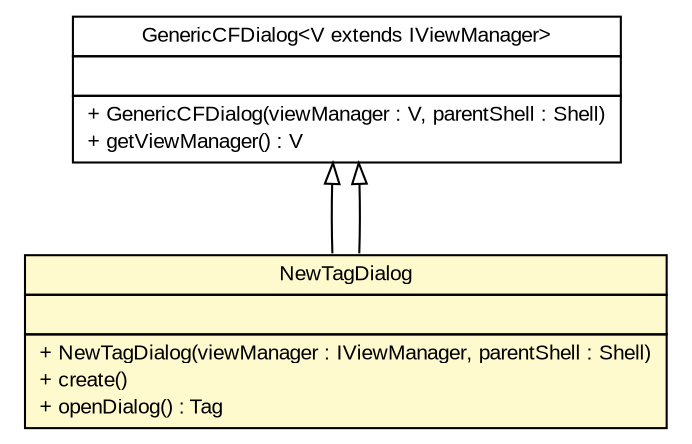 #!/usr/local/bin/dot
#
# Class diagram 
# Generated by UMLGraph version R5_6-24-gf6e263 (http://www.umlgraph.org/)
#

digraph G {
	edge [fontname="arial",fontsize=10,labelfontname="arial",labelfontsize=10];
	node [fontname="arial",fontsize=10,shape=plaintext];
	nodesep=0.25;
	ranksep=0.5;
	// gov.sandia.cf.parts.dialogs.GenericCFDialog<V extends gov.sandia.cf.parts.ui.IViewManager>
	c244620 [label=<<table title="gov.sandia.cf.parts.dialogs.GenericCFDialog" border="0" cellborder="1" cellspacing="0" cellpadding="2" port="p" href="../../dialogs/GenericCFDialog.html">
		<tr><td><table border="0" cellspacing="0" cellpadding="1">
<tr><td align="center" balign="center"> GenericCFDialog&lt;V extends IViewManager&gt; </td></tr>
		</table></td></tr>
		<tr><td><table border="0" cellspacing="0" cellpadding="1">
<tr><td align="left" balign="left">  </td></tr>
		</table></td></tr>
		<tr><td><table border="0" cellspacing="0" cellpadding="1">
<tr><td align="left" balign="left"> + GenericCFDialog(viewManager : V, parentShell : Shell) </td></tr>
<tr><td align="left" balign="left"> + getViewManager() : V </td></tr>
		</table></td></tr>
		</table>>, URL="../../dialogs/GenericCFDialog.html", fontname="arial", fontcolor="black", fontsize=10.0];
	// gov.sandia.cf.parts.ui.pcmm.NewTagDialog
	c244698 [label=<<table title="gov.sandia.cf.parts.ui.pcmm.NewTagDialog" border="0" cellborder="1" cellspacing="0" cellpadding="2" port="p" bgcolor="lemonChiffon" href="./NewTagDialog.html">
		<tr><td><table border="0" cellspacing="0" cellpadding="1">
<tr><td align="center" balign="center"> NewTagDialog </td></tr>
		</table></td></tr>
		<tr><td><table border="0" cellspacing="0" cellpadding="1">
<tr><td align="left" balign="left">  </td></tr>
		</table></td></tr>
		<tr><td><table border="0" cellspacing="0" cellpadding="1">
<tr><td align="left" balign="left"> + NewTagDialog(viewManager : IViewManager, parentShell : Shell) </td></tr>
<tr><td align="left" balign="left"> + create() </td></tr>
<tr><td align="left" balign="left"> + openDialog() : Tag </td></tr>
		</table></td></tr>
		</table>>, URL="./NewTagDialog.html", fontname="arial", fontcolor="black", fontsize=10.0];
	//gov.sandia.cf.parts.ui.pcmm.NewTagDialog extends gov.sandia.cf.parts.dialogs.GenericCFDialog<gov.sandia.cf.parts.ui.IViewManager>
	c244620:p -> c244698:p [dir=back,arrowtail=empty];
	//gov.sandia.cf.parts.ui.pcmm.NewTagDialog extends gov.sandia.cf.parts.dialogs.GenericCFDialog<gov.sandia.cf.parts.ui.IViewManager>
	c244620:p -> c244698:p [dir=back,arrowtail=empty];
}

